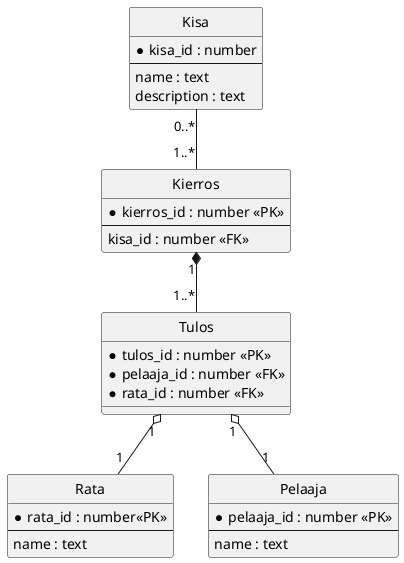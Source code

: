 @startuml
hide circle

entity "Kisa" as kisa {
  *kisa_id : number
  --
  name : text
  description : text
}

entity "Kierros" as kierros {
  *kierros_id : number <<PK>>
  --
  kisa_id : number <<FK>>
}

entity "Tulos" as tulos {
  *tulos_id : number <<PK>>
  *pelaaja_id : number <<FK>>
  *rata_id : number <<FK>>
}

entity "Rata" as rata {
  *rata_id : number<<PK>>
  --
  name : text
}

entity "Pelaaja" as pelaaja {
  *pelaaja_id : number <<PK>>
  --
  name : text
}

kisa "0..*" -- "1..*" kierros
kierros "1" *-- "1..*" tulos
tulos "1" o-- "1" pelaaja
tulos "1" o-- "1" rata

@enduml